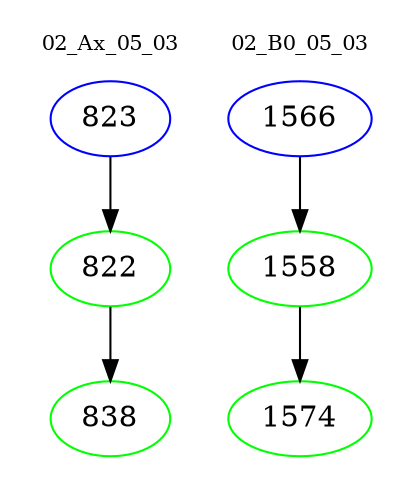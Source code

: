 digraph{
subgraph cluster_0 {
color = white
label = "02_Ax_05_03";
fontsize=10;
T0_823 [label="823", color="blue"]
T0_823 -> T0_822 [color="black"]
T0_822 [label="822", color="green"]
T0_822 -> T0_838 [color="black"]
T0_838 [label="838", color="green"]
}
subgraph cluster_1 {
color = white
label = "02_B0_05_03";
fontsize=10;
T1_1566 [label="1566", color="blue"]
T1_1566 -> T1_1558 [color="black"]
T1_1558 [label="1558", color="green"]
T1_1558 -> T1_1574 [color="black"]
T1_1574 [label="1574", color="green"]
}
}
